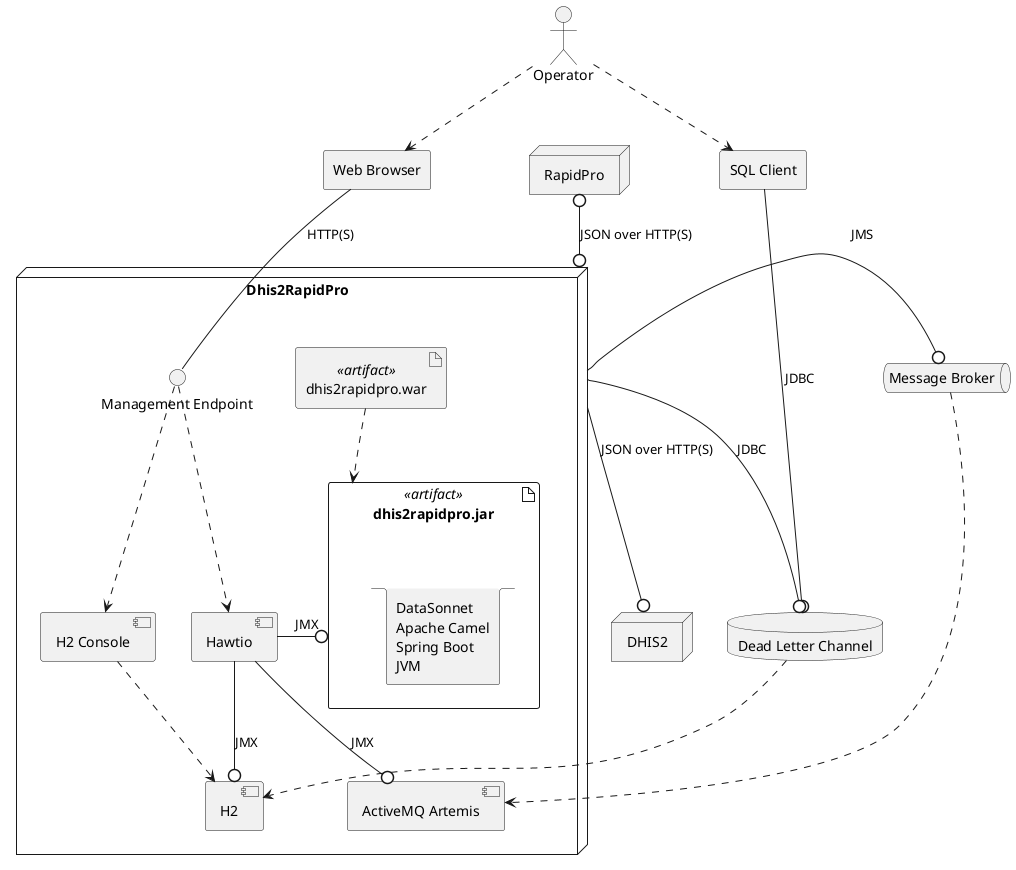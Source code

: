 @startuml
actor Operator
agent "Web Browser" as Browser
agent "SQL Client" as SqlClient
database "Dead Letter Channel" as DLQ
queue "Message Broker" as Broker
node DHIS2
node RapidPro
node Dhis2RapidPro {
    artifact dhis2rapidpro.jar <<artifact>> {
      stack stack [
      DataSonnet
      Apache Camel
      Spring Boot
      JVM]
    }
    artifact dhis2rapidpro.war <<artifact>>
    dhis2rapidpro.war ..> dhis2rapidpro.jar
    interface "Management Endpoint" as Management
    component Hawtio
    component "H2 Console" as H2Console
    component H2
    component "ActiveMQ Artemis" as ActiveMqArtemis
    Management ..> H2Console
    Management ..> Hawtio
    H2Console ..> H2
    Hawtio --0 ActiveMqArtemis: JMX
    Hawtio --0 H2: JMX
    Hawtio -ri-0 dhis2rapidpro.jar: JMX
}

Operator ..> Browser
Browser -- Management: HTTP(S)
Operator ..> SqlClient
SqlClient --0 DLQ: JDBC
Broker ..> ActiveMqArtemis
Broker 0-ri- Dhis2RapidPro: JMS
Dhis2RapidPro --0 DLQ: JDBC
DLQ ..> H2
RapidPro 0--0 Dhis2RapidPro: JSON over HTTP(S)
Dhis2RapidPro --0 DHIS2: JSON over HTTP(S)
@enduml